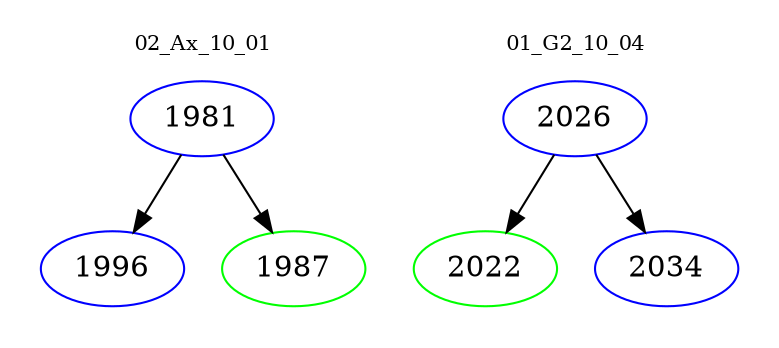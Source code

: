 digraph{
subgraph cluster_0 {
color = white
label = "02_Ax_10_01";
fontsize=10;
T0_1981 [label="1981", color="blue"]
T0_1981 -> T0_1996 [color="black"]
T0_1996 [label="1996", color="blue"]
T0_1981 -> T0_1987 [color="black"]
T0_1987 [label="1987", color="green"]
}
subgraph cluster_1 {
color = white
label = "01_G2_10_04";
fontsize=10;
T1_2026 [label="2026", color="blue"]
T1_2026 -> T1_2022 [color="black"]
T1_2022 [label="2022", color="green"]
T1_2026 -> T1_2034 [color="black"]
T1_2034 [label="2034", color="blue"]
}
}
